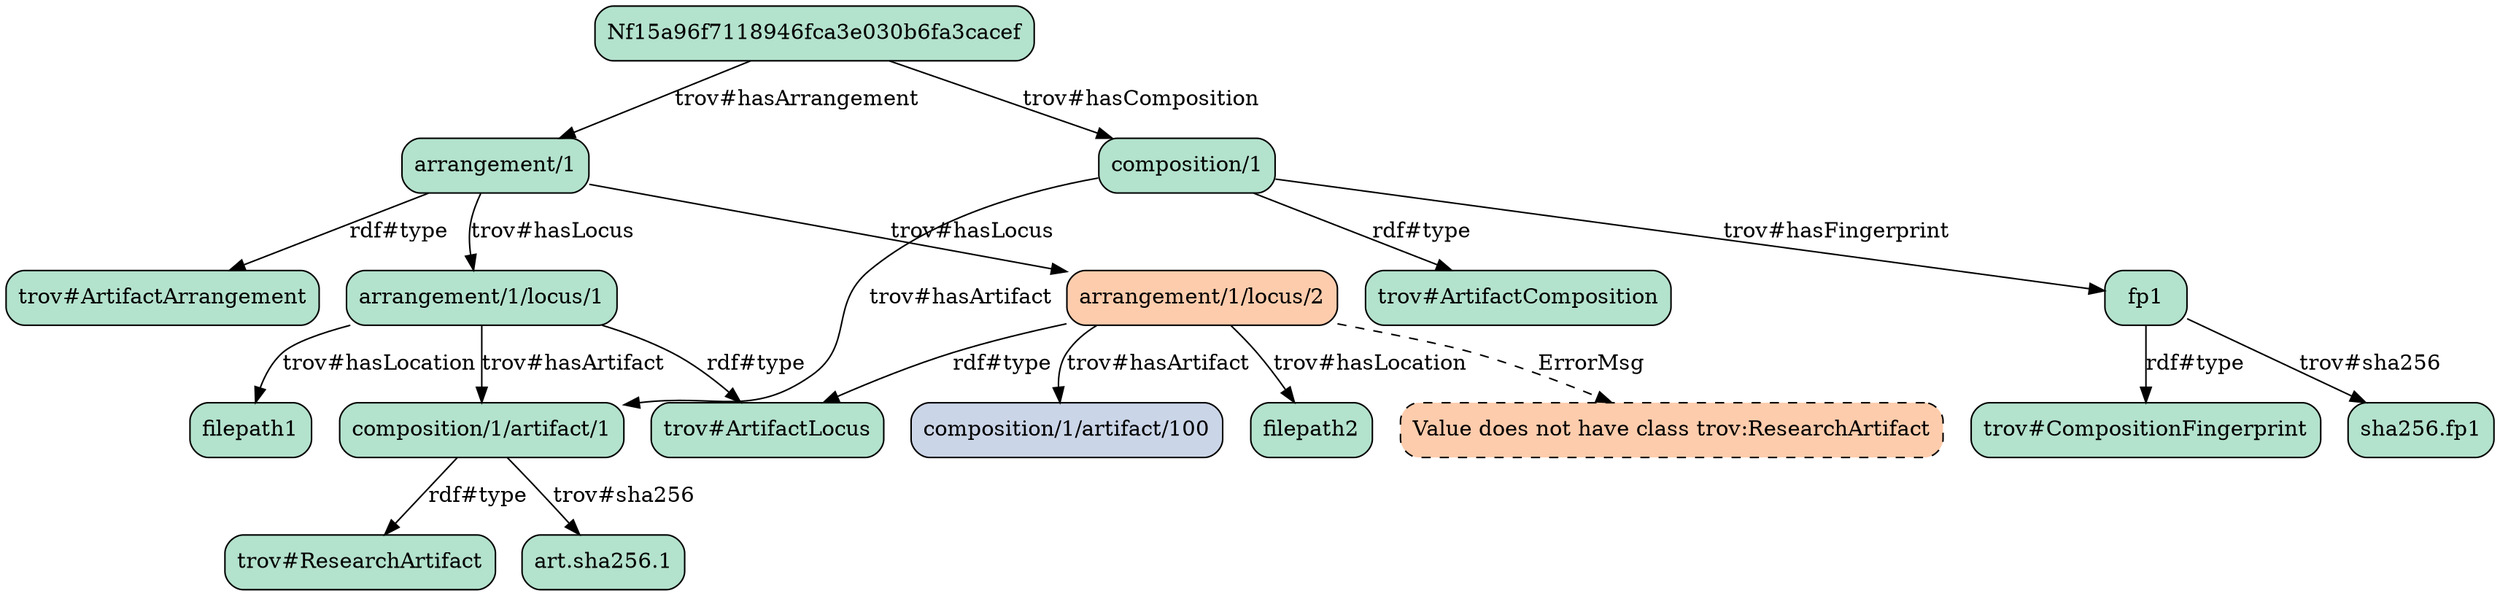 strict digraph "" {
	Nf15a96f7118946fca3e030b6fa3cacef	[fillcolor="#b3e2cd",
		shape=box,
		style="filled, rounded"];
	"arrangement/1"	[fillcolor="#b3e2cd",
		shape=box,
		style="filled, rounded"];
	Nf15a96f7118946fca3e030b6fa3cacef -> "arrangement/1"	[label="trov#hasArrangement"];
	"composition/1"	[fillcolor="#b3e2cd",
		shape=box,
		style="filled, rounded"];
	Nf15a96f7118946fca3e030b6fa3cacef -> "composition/1"	[label="trov#hasComposition"];
	"trov#ArtifactArrangement"	[fillcolor="#b3e2cd",
		shape=box,
		style="filled, rounded"];
	"arrangement/1" -> "trov#ArtifactArrangement"	[label="rdf#type"];
	"arrangement/1/locus/1"	[fillcolor="#b3e2cd",
		shape=box,
		style="filled, rounded"];
	"arrangement/1" -> "arrangement/1/locus/1"	[label="trov#hasLocus"];
	"arrangement/1/locus/2"	[fillcolor="#fdccac",
		shape=box,
		style="filled, rounded"];
	"arrangement/1" -> "arrangement/1/locus/2"	[label="trov#hasLocus"];
	"composition/1/artifact/1"	[fillcolor="#b3e2cd",
		shape=box,
		style="filled, rounded"];
	"composition/1" -> "composition/1/artifact/1"	[label="trov#hasArtifact"];
	"trov#ArtifactComposition"	[fillcolor="#b3e2cd",
		shape=box,
		style="filled, rounded"];
	"composition/1" -> "trov#ArtifactComposition"	[label="rdf#type"];
	fp1	[fillcolor="#b3e2cd",
		shape=box,
		style="filled, rounded"];
	"composition/1" -> fp1	[label="trov#hasFingerprint"];
	"trov#ArtifactLocus"	[fillcolor="#b3e2cd",
		shape=box,
		style="filled, rounded"];
	"arrangement/1/locus/1" -> "trov#ArtifactLocus"	[label="rdf#type"];
	"arrangement/1/locus/1" -> "composition/1/artifact/1"	[label="trov#hasArtifact"];
	filepath1	[fillcolor="#b3e2cd",
		shape=box,
		style="filled, rounded"];
	"arrangement/1/locus/1" -> filepath1	[label="trov#hasLocation"];
	"arrangement/1/locus/2" -> "trov#ArtifactLocus"	[label="rdf#type"];
	"composition/1/artifact/100"	[fillcolor="#cbd5e8",
		shape=box,
		style="filled, rounded"];
	"arrangement/1/locus/2" -> "composition/1/artifact/100"	[label="trov#hasArtifact"];
	filepath2	[fillcolor="#b3e2cd",
		shape=box,
		style="filled, rounded"];
	"arrangement/1/locus/2" -> filepath2	[label="trov#hasLocation"];
	"Value does not have class trov:ResearchArtifact"	[fillcolor="#fdccac",
		shape=box,
		style="filled, rounded, dashed"];
	"arrangement/1/locus/2" -> "Value does not have class trov:ResearchArtifact"	[label=ErrorMsg,
		style=dashed];
	"trov#ResearchArtifact"	[fillcolor="#b3e2cd",
		shape=box,
		style="filled, rounded"];
	"composition/1/artifact/1" -> "trov#ResearchArtifact"	[label="rdf#type"];
	"art.sha256.1"	[fillcolor="#b3e2cd",
		shape=box,
		style="filled, rounded"];
	"composition/1/artifact/1" -> "art.sha256.1"	[label="trov#sha256"];
	"trov#CompositionFingerprint"	[fillcolor="#b3e2cd",
		shape=box,
		style="filled, rounded"];
	fp1 -> "trov#CompositionFingerprint"	[label="rdf#type"];
	"sha256.fp1"	[fillcolor="#b3e2cd",
		shape=box,
		style="filled, rounded"];
	fp1 -> "sha256.fp1"	[label="trov#sha256"];
}
